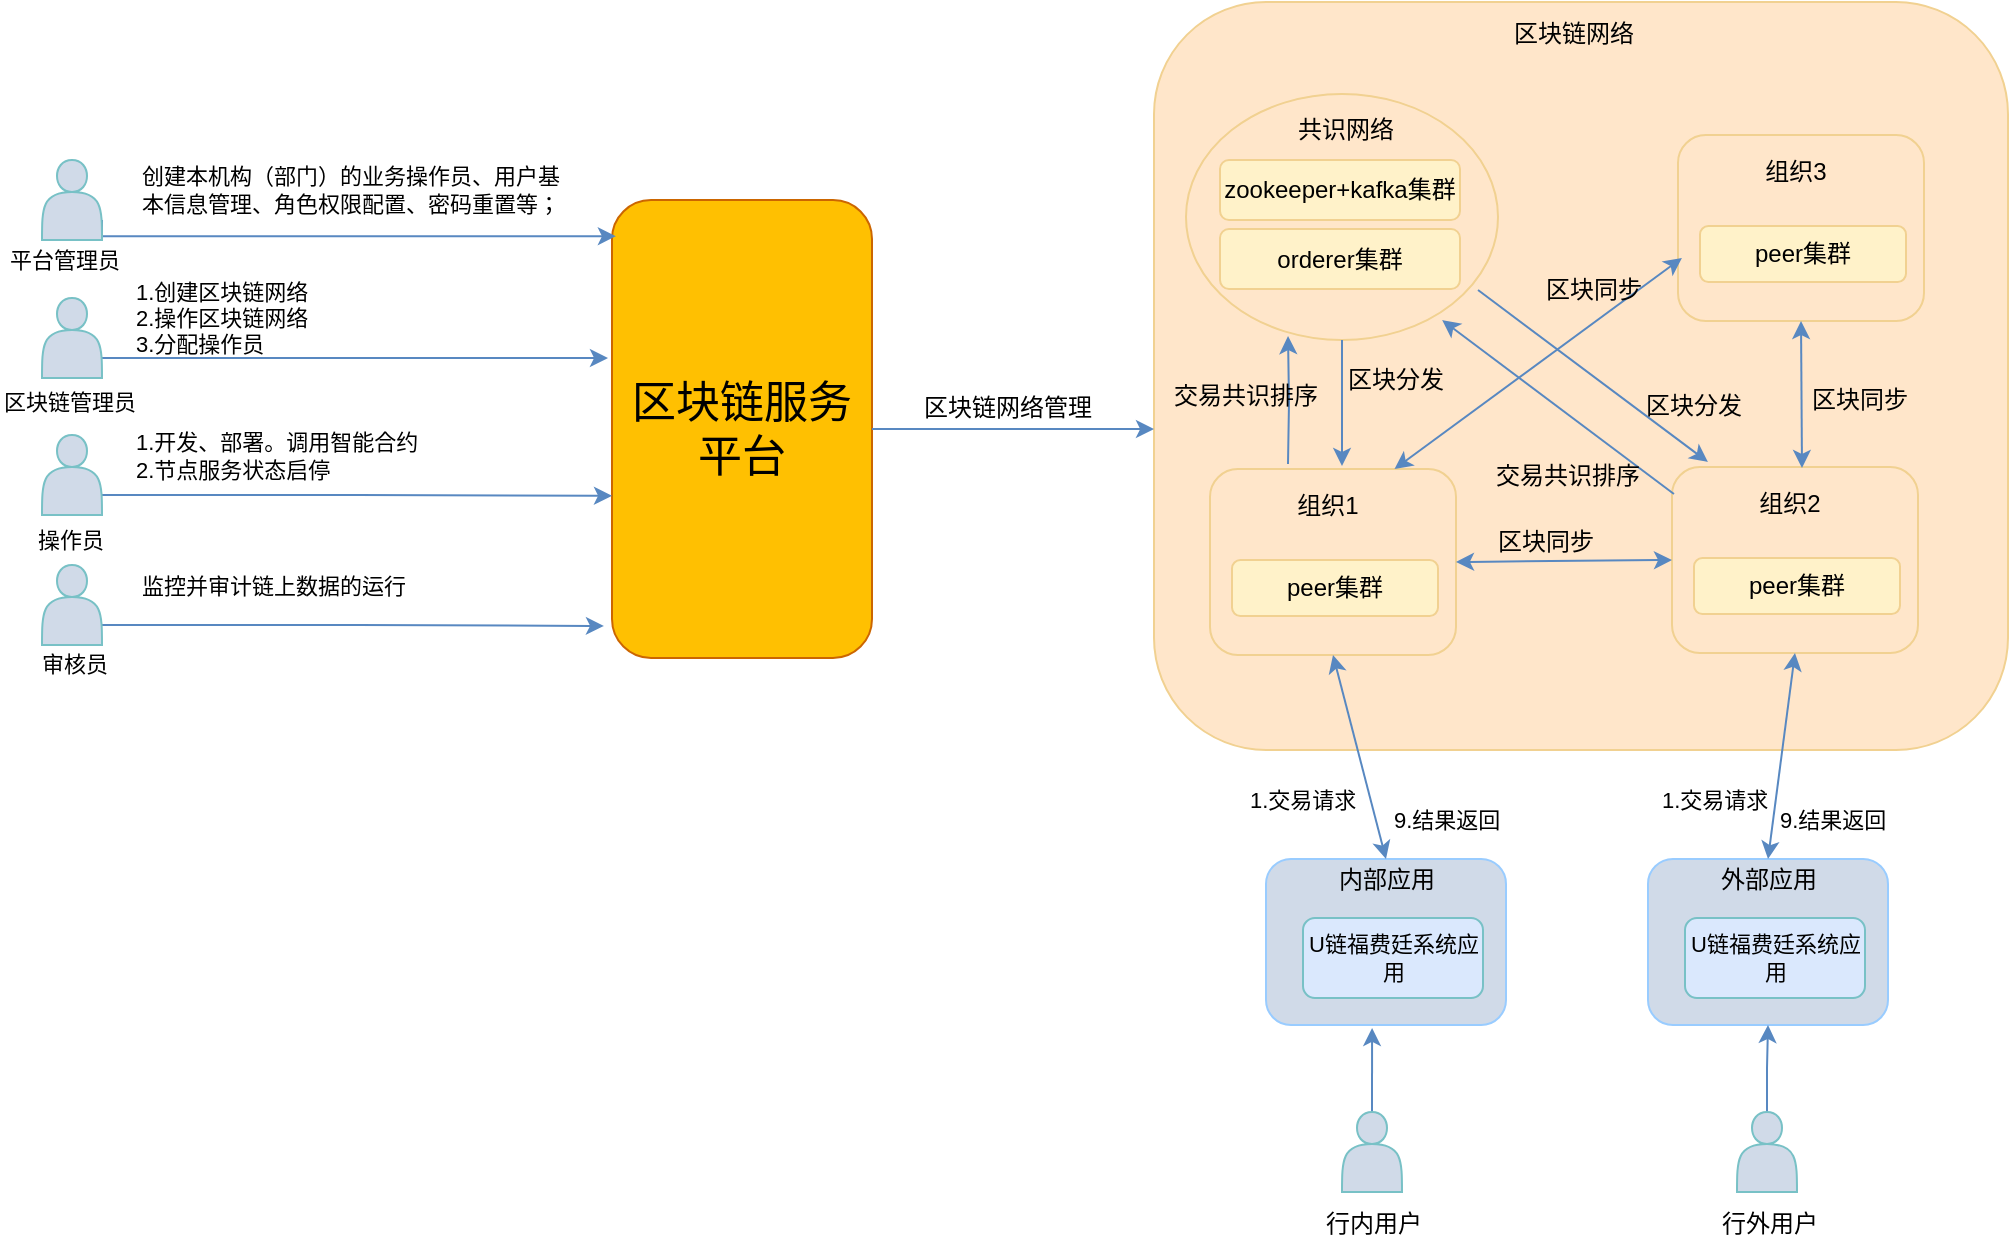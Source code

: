 <mxfile pages="1" version="11.2.3" type="github"><diagram id="iDARkXcZzcJDG8F0HFg4" name="Page-1"><mxGraphModel dx="946" dy="585" grid="0" gridSize="10" guides="1" tooltips="1" connect="1" arrows="1" fold="1" page="1" pageScale="1" pageWidth="2339" pageHeight="3300" math="0" shadow="0"><root><mxCell id="0"/><mxCell id="1" parent="0"/><mxCell id="z2rC9QvplmSaoAwjKpnh-126" value="" style="group" vertex="1" connectable="0" parent="1"><mxGeometry x="670" y="12" width="427" height="511.5" as="geometry"/></mxCell><mxCell id="z2rC9QvplmSaoAwjKpnh-44" value="" style="rounded=1;whiteSpace=wrap;html=1;fillColor=#FFE6CA;fontSize=11;align=center;strokeColor=#F1D191;" vertex="1" parent="z2rC9QvplmSaoAwjKpnh-126"><mxGeometry width="427" height="374" as="geometry"/></mxCell><mxCell id="z2rC9QvplmSaoAwjKpnh-45" value="区块链网络" style="rounded=0;whiteSpace=wrap;html=1;fillColor=none;fontSize=12;align=center;strokeColor=none;" vertex="1" parent="z2rC9QvplmSaoAwjKpnh-126"><mxGeometry x="150" y="1" width="120" height="30" as="geometry"/></mxCell><mxCell id="z2rC9QvplmSaoAwjKpnh-39" value="1.交易请求" style="text;html=1;resizable=0;points=[];autosize=1;align=left;verticalAlign=top;spacingTop=-4;fontSize=11;" vertex="1" parent="z2rC9QvplmSaoAwjKpnh-126"><mxGeometry x="46" y="389.5" width="70" height="10" as="geometry"/></mxCell><mxCell id="z2rC9QvplmSaoAwjKpnh-40" value="9.结果返回" style="text;html=1;resizable=0;points=[];autosize=1;align=left;verticalAlign=top;spacingTop=-4;fontSize=11;" vertex="1" parent="z2rC9QvplmSaoAwjKpnh-126"><mxGeometry x="118" y="399.5" width="70" height="10" as="geometry"/></mxCell><mxCell id="z2rC9QvplmSaoAwjKpnh-42" value="1.交易请求" style="text;html=1;resizable=0;points=[];autosize=1;align=left;verticalAlign=top;spacingTop=-4;fontSize=11;" vertex="1" parent="z2rC9QvplmSaoAwjKpnh-126"><mxGeometry x="251.5" y="389.5" width="70" height="10" as="geometry"/></mxCell><mxCell id="z2rC9QvplmSaoAwjKpnh-43" value="9.结果返回" style="text;html=1;resizable=0;points=[];autosize=1;align=left;verticalAlign=top;spacingTop=-4;fontSize=11;" vertex="1" parent="z2rC9QvplmSaoAwjKpnh-126"><mxGeometry x="310.5" y="399.5" width="70" height="10" as="geometry"/></mxCell><mxCell id="z2rC9QvplmSaoAwjKpnh-89" value="" style="group" vertex="1" connectable="0" parent="z2rC9QvplmSaoAwjKpnh-126"><mxGeometry x="247" y="428.5" width="120" height="83" as="geometry"/></mxCell><mxCell id="z2rC9QvplmSaoAwjKpnh-86" value="" style="rounded=1;whiteSpace=wrap;html=1;strokeColor=#99CCFF;fillColor=#D0DAE8;fontSize=12;align=center;" vertex="1" parent="z2rC9QvplmSaoAwjKpnh-89"><mxGeometry width="120" height="83" as="geometry"/></mxCell><mxCell id="z2rC9QvplmSaoAwjKpnh-87" value="外部应用" style="rounded=1;whiteSpace=wrap;html=1;strokeColor=none;fillColor=none;fontSize=12;align=center;" vertex="1" parent="z2rC9QvplmSaoAwjKpnh-89"><mxGeometry x="18.5" width="83" height="20" as="geometry"/></mxCell><mxCell id="z2rC9QvplmSaoAwjKpnh-88" value="U链福费廷系统应用" style="rounded=1;whiteSpace=wrap;html=1;fillColor=#DAE8FD;fontSize=11;align=center;strokeColor=#78C1C6;" vertex="1" parent="z2rC9QvplmSaoAwjKpnh-89"><mxGeometry x="18.5" y="29.5" width="90" height="40" as="geometry"/></mxCell><mxCell id="z2rC9QvplmSaoAwjKpnh-91" value="" style="group" vertex="1" connectable="0" parent="z2rC9QvplmSaoAwjKpnh-126"><mxGeometry x="56" y="428.5" width="120" height="83" as="geometry"/></mxCell><mxCell id="z2rC9QvplmSaoAwjKpnh-84" value="" style="rounded=1;whiteSpace=wrap;html=1;strokeColor=#99CCFF;fillColor=#D0DAE8;fontSize=12;align=center;" vertex="1" parent="z2rC9QvplmSaoAwjKpnh-91"><mxGeometry width="120" height="83" as="geometry"/></mxCell><mxCell id="z2rC9QvplmSaoAwjKpnh-85" value="内部应用" style="rounded=1;whiteSpace=wrap;html=1;strokeColor=none;fillColor=none;fontSize=12;align=center;" vertex="1" parent="z2rC9QvplmSaoAwjKpnh-91"><mxGeometry x="18.5" width="83" height="20" as="geometry"/></mxCell><mxCell id="z2rC9QvplmSaoAwjKpnh-35" value="U链福费廷系统应用" style="rounded=1;whiteSpace=wrap;html=1;fillColor=#DAE8FD;fontSize=11;align=center;strokeColor=#78C1C6;" vertex="1" parent="z2rC9QvplmSaoAwjKpnh-91"><mxGeometry x="18.5" y="29.5" width="90" height="40" as="geometry"/></mxCell><mxCell id="z2rC9QvplmSaoAwjKpnh-94" value="" style="group" vertex="1" connectable="0" parent="z2rC9QvplmSaoAwjKpnh-126"><mxGeometry x="28" y="233.5" width="123" height="93" as="geometry"/></mxCell><mxCell id="z2rC9QvplmSaoAwjKpnh-92" value="" style="rounded=1;whiteSpace=wrap;html=1;strokeColor=#F1D191;fillColor=none;fontSize=12;align=center;" vertex="1" parent="z2rC9QvplmSaoAwjKpnh-94"><mxGeometry width="123" height="93" as="geometry"/></mxCell><mxCell id="z2rC9QvplmSaoAwjKpnh-93" value="组织1" style="rounded=1;whiteSpace=wrap;html=1;strokeColor=none;fillColor=none;fontSize=12;align=center;" vertex="1" parent="z2rC9QvplmSaoAwjKpnh-94"><mxGeometry x="19" y="5" width="80" height="27" as="geometry"/></mxCell><mxCell id="z2rC9QvplmSaoAwjKpnh-48" value="peer集群" style="rounded=1;whiteSpace=wrap;html=1;fillColor=#FFF2C9;fontSize=12;align=center;strokeColor=#F1D191;" vertex="1" parent="z2rC9QvplmSaoAwjKpnh-94"><mxGeometry x="11" y="45.5" width="103" height="28" as="geometry"/></mxCell><mxCell id="z2rC9QvplmSaoAwjKpnh-95" value="" style="group" vertex="1" connectable="0" parent="z2rC9QvplmSaoAwjKpnh-126"><mxGeometry x="259" y="232.5" width="123" height="93" as="geometry"/></mxCell><mxCell id="z2rC9QvplmSaoAwjKpnh-96" value="" style="rounded=1;whiteSpace=wrap;html=1;strokeColor=#F1D191;fillColor=none;fontSize=12;align=center;" vertex="1" parent="z2rC9QvplmSaoAwjKpnh-95"><mxGeometry width="123" height="93" as="geometry"/></mxCell><mxCell id="z2rC9QvplmSaoAwjKpnh-97" value="组织2" style="rounded=1;whiteSpace=wrap;html=1;strokeColor=none;fillColor=none;fontSize=12;align=center;" vertex="1" parent="z2rC9QvplmSaoAwjKpnh-95"><mxGeometry x="19" y="5" width="80" height="27" as="geometry"/></mxCell><mxCell id="z2rC9QvplmSaoAwjKpnh-98" value="peer集群" style="rounded=1;whiteSpace=wrap;html=1;fillColor=#FFF2C9;fontSize=12;align=center;strokeColor=#F1D191;" vertex="1" parent="z2rC9QvplmSaoAwjKpnh-95"><mxGeometry x="11" y="45.5" width="103" height="28" as="geometry"/></mxCell><mxCell id="z2rC9QvplmSaoAwjKpnh-99" value="" style="group" vertex="1" connectable="0" parent="z2rC9QvplmSaoAwjKpnh-126"><mxGeometry x="262" y="66.5" width="123" height="93" as="geometry"/></mxCell><mxCell id="z2rC9QvplmSaoAwjKpnh-100" value="" style="rounded=1;whiteSpace=wrap;html=1;strokeColor=#F1D191;fillColor=none;fontSize=12;align=center;" vertex="1" parent="z2rC9QvplmSaoAwjKpnh-99"><mxGeometry width="123" height="93" as="geometry"/></mxCell><mxCell id="z2rC9QvplmSaoAwjKpnh-101" value="组织3" style="rounded=1;whiteSpace=wrap;html=1;strokeColor=none;fillColor=none;fontSize=12;align=center;" vertex="1" parent="z2rC9QvplmSaoAwjKpnh-99"><mxGeometry x="19" y="5" width="80" height="27" as="geometry"/></mxCell><mxCell id="z2rC9QvplmSaoAwjKpnh-102" value="peer集群" style="rounded=1;whiteSpace=wrap;html=1;fillColor=#FFF2C9;fontSize=12;align=center;strokeColor=#F1D191;" vertex="1" parent="z2rC9QvplmSaoAwjKpnh-99"><mxGeometry x="11" y="45.5" width="103" height="28" as="geometry"/></mxCell><mxCell id="z2rC9QvplmSaoAwjKpnh-107" value="" style="group" vertex="1" connectable="0" parent="z2rC9QvplmSaoAwjKpnh-126"><mxGeometry x="16" y="46" width="156" height="123" as="geometry"/></mxCell><mxCell id="z2rC9QvplmSaoAwjKpnh-104" value="" style="ellipse;whiteSpace=wrap;html=1;rounded=1;strokeColor=#F1D191;fillColor=none;fontSize=12;align=center;" vertex="1" parent="z2rC9QvplmSaoAwjKpnh-107"><mxGeometry width="156" height="123" as="geometry"/></mxCell><mxCell id="z2rC9QvplmSaoAwjKpnh-105" value="共识网络" style="rounded=1;whiteSpace=wrap;html=1;strokeColor=none;fillColor=none;fontSize=12;align=center;" vertex="1" parent="z2rC9QvplmSaoAwjKpnh-107"><mxGeometry x="34" y="6" width="92" height="24" as="geometry"/></mxCell><mxCell id="z2rC9QvplmSaoAwjKpnh-46" value="zookeeper+kafka集群" style="rounded=1;whiteSpace=wrap;html=1;fillColor=#FFF2C9;fontSize=12;align=center;strokeColor=#F1D191;" vertex="1" parent="z2rC9QvplmSaoAwjKpnh-107"><mxGeometry x="17" y="33" width="120" height="30" as="geometry"/></mxCell><mxCell id="z2rC9QvplmSaoAwjKpnh-106" value="orderer集群" style="rounded=1;whiteSpace=wrap;html=1;fillColor=#FFF2C9;fontSize=12;align=center;strokeColor=#F1D191;" vertex="1" parent="z2rC9QvplmSaoAwjKpnh-107"><mxGeometry x="17" y="67.5" width="120" height="30" as="geometry"/></mxCell><mxCell id="z2rC9QvplmSaoAwjKpnh-38" value="" style="endArrow=classic;startArrow=classic;html=1;fontSize=11;exitX=0.5;exitY=0;exitDx=0;exitDy=0;strokeColor=#5888C1;entryX=0.5;entryY=1;entryDx=0;entryDy=0;" edge="1" parent="z2rC9QvplmSaoAwjKpnh-126" source="z2rC9QvplmSaoAwjKpnh-85" target="z2rC9QvplmSaoAwjKpnh-92"><mxGeometry width="50" height="50" relative="1" as="geometry"><mxPoint x="256.5" y="628.5" as="sourcePoint"/><mxPoint x="274.5" y="711.5" as="targetPoint"/></mxGeometry></mxCell><mxCell id="z2rC9QvplmSaoAwjKpnh-109" value="" style="endArrow=classic;startArrow=classic;html=1;strokeColor=#5888C1;fontSize=12;entryX=0.5;entryY=1;entryDx=0;entryDy=0;exitX=0.5;exitY=0;exitDx=0;exitDy=0;" edge="1" parent="z2rC9QvplmSaoAwjKpnh-126" source="z2rC9QvplmSaoAwjKpnh-87" target="z2rC9QvplmSaoAwjKpnh-96"><mxGeometry width="50" height="50" relative="1" as="geometry"><mxPoint x="381" y="455" as="sourcePoint"/><mxPoint x="431" y="405" as="targetPoint"/></mxGeometry></mxCell><mxCell id="z2rC9QvplmSaoAwjKpnh-110" style="edgeStyle=orthogonalEdgeStyle;rounded=0;orthogonalLoop=1;jettySize=auto;html=1;entryX=0.327;entryY=0.984;entryDx=0;entryDy=0;entryPerimeter=0;strokeColor=#5888C1;fontSize=12;" edge="1" parent="z2rC9QvplmSaoAwjKpnh-126" target="z2rC9QvplmSaoAwjKpnh-104"><mxGeometry relative="1" as="geometry"><mxPoint x="67" y="231" as="sourcePoint"/></mxGeometry></mxCell><mxCell id="z2rC9QvplmSaoAwjKpnh-111" value="交易共识排序" style="text;html=1;resizable=0;points=[];autosize=1;align=left;verticalAlign=top;spacingTop=-4;fontSize=12;" vertex="1" parent="z2rC9QvplmSaoAwjKpnh-126"><mxGeometry x="7.5" y="187" width="82" height="14" as="geometry"/></mxCell><mxCell id="z2rC9QvplmSaoAwjKpnh-112" style="edgeStyle=orthogonalEdgeStyle;rounded=0;orthogonalLoop=1;jettySize=auto;html=1;exitX=0.5;exitY=1;exitDx=0;exitDy=0;strokeColor=#5888C1;fontSize=12;" edge="1" parent="z2rC9QvplmSaoAwjKpnh-126" source="z2rC9QvplmSaoAwjKpnh-104"><mxGeometry relative="1" as="geometry"><mxPoint x="94" y="232" as="targetPoint"/></mxGeometry></mxCell><mxCell id="z2rC9QvplmSaoAwjKpnh-113" value="区块分发" style="text;html=1;resizable=0;points=[];autosize=1;align=left;verticalAlign=top;spacingTop=-4;fontSize=12;" vertex="1" parent="z2rC9QvplmSaoAwjKpnh-126"><mxGeometry x="95" y="179" width="58" height="14" as="geometry"/></mxCell><mxCell id="z2rC9QvplmSaoAwjKpnh-114" value="" style="endArrow=classic;startArrow=classic;html=1;strokeColor=#5888C1;fontSize=12;exitX=1;exitY=0.5;exitDx=0;exitDy=0;entryX=0;entryY=0.5;entryDx=0;entryDy=0;" edge="1" parent="z2rC9QvplmSaoAwjKpnh-126" source="z2rC9QvplmSaoAwjKpnh-92" target="z2rC9QvplmSaoAwjKpnh-96"><mxGeometry width="50" height="50" relative="1" as="geometry"><mxPoint x="195" y="309" as="sourcePoint"/><mxPoint x="245" y="259" as="targetPoint"/></mxGeometry></mxCell><mxCell id="z2rC9QvplmSaoAwjKpnh-115" value="区块同步" style="text;html=1;resizable=0;points=[];autosize=1;align=left;verticalAlign=top;spacingTop=-4;fontSize=12;" vertex="1" parent="z2rC9QvplmSaoAwjKpnh-126"><mxGeometry x="170" y="259.5" width="58" height="14" as="geometry"/></mxCell><mxCell id="z2rC9QvplmSaoAwjKpnh-116" value="" style="endArrow=classic;startArrow=classic;html=1;strokeColor=#5888C1;fontSize=12;entryX=0.5;entryY=1;entryDx=0;entryDy=0;" edge="1" parent="z2rC9QvplmSaoAwjKpnh-126" target="z2rC9QvplmSaoAwjKpnh-100"><mxGeometry width="50" height="50" relative="1" as="geometry"><mxPoint x="324" y="233" as="sourcePoint"/><mxPoint x="356" y="171" as="targetPoint"/></mxGeometry></mxCell><mxCell id="z2rC9QvplmSaoAwjKpnh-117" value="区块同步" style="text;html=1;resizable=0;points=[];autosize=1;align=left;verticalAlign=top;spacingTop=-4;fontSize=12;" vertex="1" parent="z2rC9QvplmSaoAwjKpnh-126"><mxGeometry x="327" y="188.5" width="58" height="14" as="geometry"/></mxCell><mxCell id="z2rC9QvplmSaoAwjKpnh-118" value="" style="endArrow=classic;startArrow=classic;html=1;strokeColor=#5888C1;fontSize=12;exitX=0.75;exitY=0;exitDx=0;exitDy=0;entryX=0.016;entryY=0.661;entryDx=0;entryDy=0;entryPerimeter=0;" edge="1" parent="z2rC9QvplmSaoAwjKpnh-126" source="z2rC9QvplmSaoAwjKpnh-92" target="z2rC9QvplmSaoAwjKpnh-100"><mxGeometry width="50" height="50" relative="1" as="geometry"><mxPoint x="205" y="184" as="sourcePoint"/><mxPoint x="255" y="134" as="targetPoint"/></mxGeometry></mxCell><mxCell id="z2rC9QvplmSaoAwjKpnh-119" value="区块同步" style="text;html=1;resizable=0;points=[];autosize=1;align=left;verticalAlign=top;spacingTop=-4;fontSize=12;" vertex="1" parent="z2rC9QvplmSaoAwjKpnh-126"><mxGeometry x="193.5" y="134" width="58" height="14" as="geometry"/></mxCell><mxCell id="z2rC9QvplmSaoAwjKpnh-120" value="" style="endArrow=classic;html=1;strokeColor=#5888C1;fontSize=12;entryX=0.821;entryY=0.919;entryDx=0;entryDy=0;entryPerimeter=0;exitX=0.008;exitY=0.145;exitDx=0;exitDy=0;exitPerimeter=0;" edge="1" parent="z2rC9QvplmSaoAwjKpnh-126" source="z2rC9QvplmSaoAwjKpnh-96" target="z2rC9QvplmSaoAwjKpnh-104"><mxGeometry width="50" height="50" relative="1" as="geometry"><mxPoint x="201" y="246" as="sourcePoint"/><mxPoint x="251" y="196" as="targetPoint"/></mxGeometry></mxCell><mxCell id="z2rC9QvplmSaoAwjKpnh-123" value="交易共识排序" style="text;html=1;resizable=0;points=[];autosize=1;align=left;verticalAlign=top;spacingTop=-4;fontSize=12;" vertex="1" parent="z2rC9QvplmSaoAwjKpnh-126"><mxGeometry x="169" y="226.5" width="82" height="14" as="geometry"/></mxCell><mxCell id="z2rC9QvplmSaoAwjKpnh-124" value="" style="endArrow=classic;html=1;strokeColor=#5888C1;fontSize=12;exitX=0.936;exitY=0.797;exitDx=0;exitDy=0;exitPerimeter=0;entryX=0.146;entryY=-0.027;entryDx=0;entryDy=0;entryPerimeter=0;" edge="1" parent="z2rC9QvplmSaoAwjKpnh-126" source="z2rC9QvplmSaoAwjKpnh-104" target="z2rC9QvplmSaoAwjKpnh-96"><mxGeometry width="50" height="50" relative="1" as="geometry"><mxPoint x="249" y="227" as="sourcePoint"/><mxPoint x="299" y="177" as="targetPoint"/></mxGeometry></mxCell><mxCell id="z2rC9QvplmSaoAwjKpnh-125" value="区块分发" style="text;html=1;resizable=0;points=[];autosize=1;align=left;verticalAlign=top;spacingTop=-4;fontSize=12;" vertex="1" parent="z2rC9QvplmSaoAwjKpnh-126"><mxGeometry x="244" y="192" width="58" height="14" as="geometry"/></mxCell><mxCell id="z2rC9QvplmSaoAwjKpnh-127" value="" style="group" vertex="1" connectable="0" parent="1"><mxGeometry x="93" y="91" width="436" height="252.5" as="geometry"/></mxCell><mxCell id="z2rC9QvplmSaoAwjKpnh-2" value="区块链服务平台" style="rounded=1;whiteSpace=wrap;html=1;fillColor=#FFC001;fontSize=22;strokeColor=#CC6600;" vertex="1" parent="z2rC9QvplmSaoAwjKpnh-127"><mxGeometry x="306" y="20" width="130" height="229" as="geometry"/></mxCell><mxCell id="z2rC9QvplmSaoAwjKpnh-20" style="edgeStyle=orthogonalEdgeStyle;rounded=0;orthogonalLoop=1;jettySize=auto;html=1;exitX=1;exitY=0.75;exitDx=0;exitDy=0;fontSize=11;strokeColor=#5888C1;" edge="1" parent="z2rC9QvplmSaoAwjKpnh-127" source="z2rC9QvplmSaoAwjKpnh-15"><mxGeometry relative="1" as="geometry"><mxPoint x="304" y="99" as="targetPoint"/></mxGeometry></mxCell><mxCell id="z2rC9QvplmSaoAwjKpnh-15" value="" style="shape=actor;whiteSpace=wrap;html=1;fillColor=#D0DAE8;strokeColor=#78C1C6;" vertex="1" parent="z2rC9QvplmSaoAwjKpnh-127"><mxGeometry x="21" y="69" width="30" height="40" as="geometry"/></mxCell><mxCell id="z2rC9QvplmSaoAwjKpnh-8" value="平台管理员" style="text;html=1;resizable=0;points=[];autosize=1;align=left;verticalAlign=top;spacingTop=-4;fontSize=11;" vertex="1" parent="z2rC9QvplmSaoAwjKpnh-127"><mxGeometry x="3" y="41" width="80" height="20" as="geometry"/></mxCell><mxCell id="z2rC9QvplmSaoAwjKpnh-19" value="区块链管理员" style="text;html=1;resizable=0;points=[];autosize=1;align=left;verticalAlign=top;spacingTop=-4;fontSize=11;" vertex="1" parent="z2rC9QvplmSaoAwjKpnh-127"><mxGeometry y="112" width="80" height="10" as="geometry"/></mxCell><mxCell id="z2rC9QvplmSaoAwjKpnh-21" value="1.创建区块链网络&lt;br&gt;2.操作区块链网络&lt;br&gt;3.分配操作员" style="rounded=0;whiteSpace=wrap;html=1;fillColor=none;fontSize=11;align=left;strokeColor=none;" vertex="1" parent="z2rC9QvplmSaoAwjKpnh-127"><mxGeometry x="66" y="59" width="130" height="40" as="geometry"/></mxCell><mxCell id="z2rC9QvplmSaoAwjKpnh-33" style="edgeStyle=orthogonalEdgeStyle;rounded=0;orthogonalLoop=1;jettySize=auto;html=1;exitX=1;exitY=0.75;exitDx=0;exitDy=0;entryX=0.015;entryY=0.079;entryDx=0;entryDy=0;entryPerimeter=0;fontSize=11;strokeColor=#5888C1;" edge="1" parent="z2rC9QvplmSaoAwjKpnh-127" source="z2rC9QvplmSaoAwjKpnh-4" target="z2rC9QvplmSaoAwjKpnh-2"><mxGeometry relative="1" as="geometry"><Array as="points"><mxPoint x="51" y="38"/></Array></mxGeometry></mxCell><mxCell id="z2rC9QvplmSaoAwjKpnh-4" value="" style="shape=actor;whiteSpace=wrap;html=1;fillColor=#D0DAE8;strokeColor=#78C1C6;" vertex="1" parent="z2rC9QvplmSaoAwjKpnh-127"><mxGeometry x="21" width="30" height="40" as="geometry"/></mxCell><mxCell id="z2rC9QvplmSaoAwjKpnh-12" value="创建本机构（部门）的业务操作员、用户基本信息管理、角色权限配置、密码重置等；" style="rounded=0;whiteSpace=wrap;html=1;fontSize=11;strokeColor=none;fillColor=none;align=left;" vertex="1" parent="z2rC9QvplmSaoAwjKpnh-127"><mxGeometry x="68.5" width="220" height="30" as="geometry"/></mxCell><mxCell id="z2rC9QvplmSaoAwjKpnh-28" style="edgeStyle=orthogonalEdgeStyle;rounded=0;orthogonalLoop=1;jettySize=auto;html=1;exitX=1;exitY=0.75;exitDx=0;exitDy=0;entryX=0;entryY=0.646;entryDx=0;entryDy=0;entryPerimeter=0;fontSize=11;strokeColor=#5888C1;" edge="1" parent="z2rC9QvplmSaoAwjKpnh-127" source="z2rC9QvplmSaoAwjKpnh-24" target="z2rC9QvplmSaoAwjKpnh-2"><mxGeometry relative="1" as="geometry"/></mxCell><mxCell id="z2rC9QvplmSaoAwjKpnh-24" value="" style="shape=actor;whiteSpace=wrap;html=1;fillColor=#D0DAE8;strokeColor=#78C1C6;" vertex="1" parent="z2rC9QvplmSaoAwjKpnh-127"><mxGeometry x="21" y="137.5" width="30" height="40" as="geometry"/></mxCell><mxCell id="z2rC9QvplmSaoAwjKpnh-25" value="操作员" style="text;html=1;resizable=0;points=[];autosize=1;align=left;verticalAlign=top;spacingTop=-4;fontSize=11;" vertex="1" parent="z2rC9QvplmSaoAwjKpnh-127"><mxGeometry x="17" y="180.5" width="50" height="10" as="geometry"/></mxCell><mxCell id="z2rC9QvplmSaoAwjKpnh-26" value="1.开发、部署。调用智能合约&lt;br&gt;2.节点服务状态启停" style="rounded=0;whiteSpace=wrap;html=1;fillColor=none;fontSize=11;align=left;strokeColor=none;" vertex="1" parent="z2rC9QvplmSaoAwjKpnh-127"><mxGeometry x="66" y="128" width="150" height="40" as="geometry"/></mxCell><mxCell id="z2rC9QvplmSaoAwjKpnh-32" style="edgeStyle=orthogonalEdgeStyle;rounded=0;orthogonalLoop=1;jettySize=auto;html=1;exitX=1;exitY=0.75;exitDx=0;exitDy=0;entryX=-0.031;entryY=0.93;entryDx=0;entryDy=0;entryPerimeter=0;fontSize=11;strokeColor=#5888C1;" edge="1" parent="z2rC9QvplmSaoAwjKpnh-127" source="z2rC9QvplmSaoAwjKpnh-29" target="z2rC9QvplmSaoAwjKpnh-2"><mxGeometry relative="1" as="geometry"/></mxCell><mxCell id="z2rC9QvplmSaoAwjKpnh-29" value="" style="shape=actor;whiteSpace=wrap;html=1;fillColor=#D0DAE8;strokeColor=#78C1C6;" vertex="1" parent="z2rC9QvplmSaoAwjKpnh-127"><mxGeometry x="21" y="202.5" width="30" height="40" as="geometry"/></mxCell><mxCell id="z2rC9QvplmSaoAwjKpnh-30" value="审核员" style="text;html=1;resizable=0;points=[];autosize=1;align=left;verticalAlign=top;spacingTop=-4;fontSize=11;" vertex="1" parent="z2rC9QvplmSaoAwjKpnh-127"><mxGeometry x="19" y="242.5" width="50" height="10" as="geometry"/></mxCell><mxCell id="z2rC9QvplmSaoAwjKpnh-31" value="监控并审计链上数据的运行" style="rounded=0;whiteSpace=wrap;html=1;fillColor=none;fontSize=11;align=left;strokeColor=none;" vertex="1" parent="z2rC9QvplmSaoAwjKpnh-127"><mxGeometry x="69" y="193" width="147" height="40" as="geometry"/></mxCell><mxCell id="z2rC9QvplmSaoAwjKpnh-128" value="" style="endArrow=classic;html=1;strokeColor=#5888C1;fontSize=12;exitX=1;exitY=0.5;exitDx=0;exitDy=0;entryX=0;entryY=0.571;entryDx=0;entryDy=0;entryPerimeter=0;" edge="1" parent="1" source="z2rC9QvplmSaoAwjKpnh-2" target="z2rC9QvplmSaoAwjKpnh-44"><mxGeometry width="50" height="50" relative="1" as="geometry"><mxPoint x="588" y="231" as="sourcePoint"/><mxPoint x="638" y="181" as="targetPoint"/></mxGeometry></mxCell><mxCell id="z2rC9QvplmSaoAwjKpnh-129" value="区块链网络管理" style="text;html=1;resizable=0;points=[];autosize=1;align=left;verticalAlign=top;spacingTop=-4;fontSize=12;" vertex="1" parent="1"><mxGeometry x="552.5" y="205" width="94" height="14" as="geometry"/></mxCell><mxCell id="z2rC9QvplmSaoAwjKpnh-132" style="edgeStyle=orthogonalEdgeStyle;rounded=0;orthogonalLoop=1;jettySize=auto;html=1;exitX=0.5;exitY=0;exitDx=0;exitDy=0;entryX=0.442;entryY=1.018;entryDx=0;entryDy=0;entryPerimeter=0;strokeColor=#5888C1;fontSize=12;" edge="1" parent="1" source="z2rC9QvplmSaoAwjKpnh-130" target="z2rC9QvplmSaoAwjKpnh-84"><mxGeometry relative="1" as="geometry"/></mxCell><mxCell id="z2rC9QvplmSaoAwjKpnh-130" value="" style="shape=actor;whiteSpace=wrap;html=1;fillColor=#D0DAE8;strokeColor=#78C1C6;" vertex="1" parent="1"><mxGeometry x="764" y="567" width="30" height="40" as="geometry"/></mxCell><mxCell id="z2rC9QvplmSaoAwjKpnh-131" value="行内用户" style="text;html=1;resizable=0;points=[];autosize=1;align=left;verticalAlign=top;spacingTop=-4;fontSize=12;" vertex="1" parent="1"><mxGeometry x="754" y="613" width="58" height="14" as="geometry"/></mxCell><mxCell id="z2rC9QvplmSaoAwjKpnh-135" style="edgeStyle=orthogonalEdgeStyle;rounded=0;orthogonalLoop=1;jettySize=auto;html=1;exitX=0.5;exitY=0;exitDx=0;exitDy=0;entryX=0.5;entryY=1;entryDx=0;entryDy=0;strokeColor=#5888C1;fontSize=12;" edge="1" parent="1" source="z2rC9QvplmSaoAwjKpnh-133" target="z2rC9QvplmSaoAwjKpnh-86"><mxGeometry relative="1" as="geometry"/></mxCell><mxCell id="z2rC9QvplmSaoAwjKpnh-133" value="" style="shape=actor;whiteSpace=wrap;html=1;fillColor=#D0DAE8;strokeColor=#78C1C6;" vertex="1" parent="1"><mxGeometry x="961.5" y="567" width="30" height="40" as="geometry"/></mxCell><mxCell id="z2rC9QvplmSaoAwjKpnh-134" value="行外用户" style="text;html=1;resizable=0;points=[];autosize=1;align=left;verticalAlign=top;spacingTop=-4;fontSize=12;" vertex="1" parent="1"><mxGeometry x="951.5" y="613" width="58" height="14" as="geometry"/></mxCell></root></mxGraphModel></diagram></mxfile>